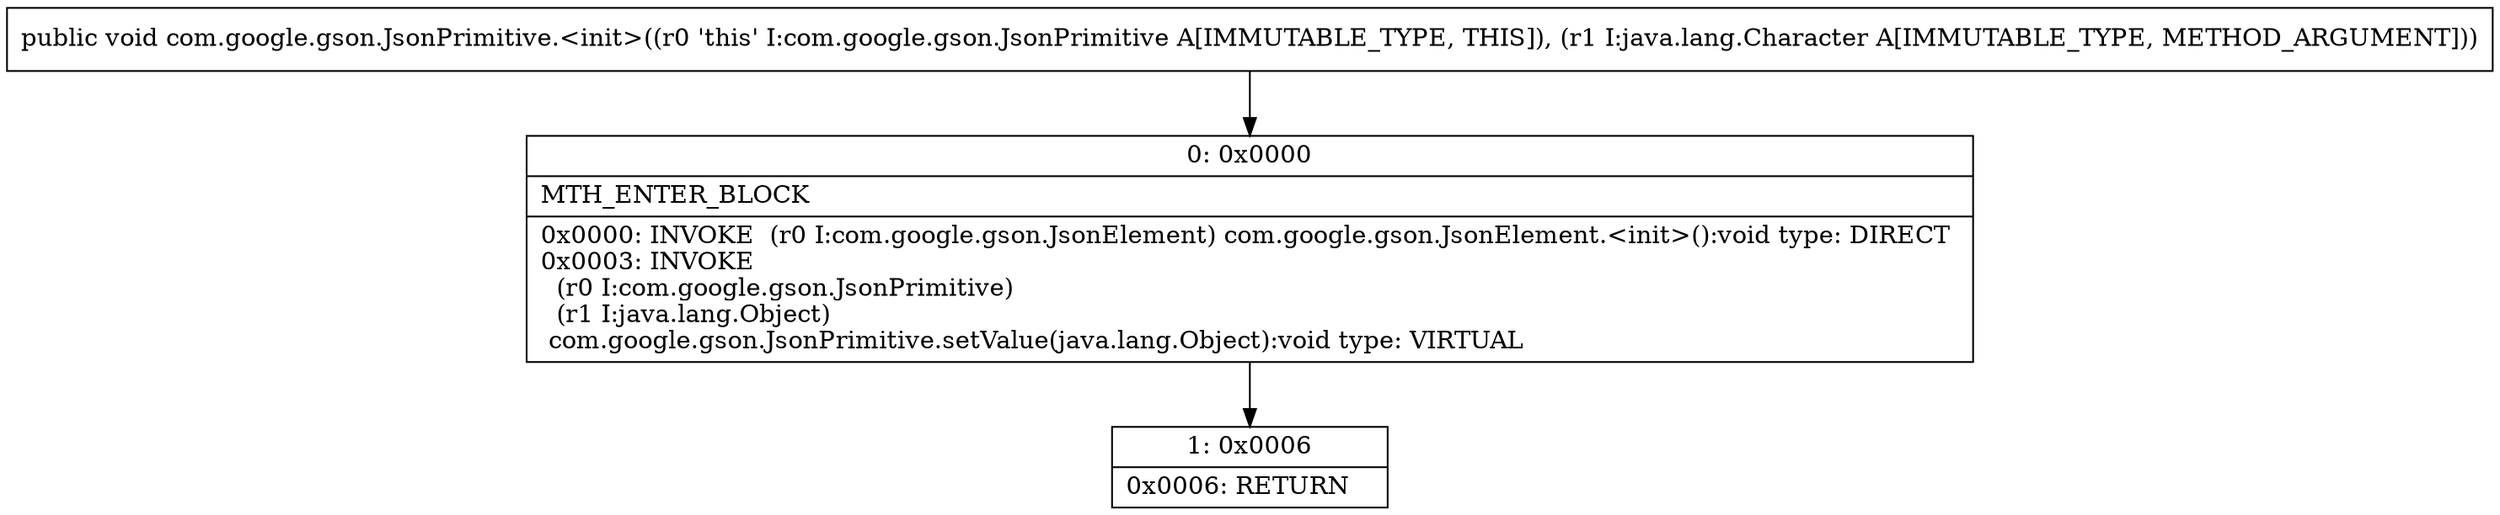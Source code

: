 digraph "CFG forcom.google.gson.JsonPrimitive.\<init\>(Ljava\/lang\/Character;)V" {
Node_0 [shape=record,label="{0\:\ 0x0000|MTH_ENTER_BLOCK\l|0x0000: INVOKE  (r0 I:com.google.gson.JsonElement) com.google.gson.JsonElement.\<init\>():void type: DIRECT \l0x0003: INVOKE  \l  (r0 I:com.google.gson.JsonPrimitive)\l  (r1 I:java.lang.Object)\l com.google.gson.JsonPrimitive.setValue(java.lang.Object):void type: VIRTUAL \l}"];
Node_1 [shape=record,label="{1\:\ 0x0006|0x0006: RETURN   \l}"];
MethodNode[shape=record,label="{public void com.google.gson.JsonPrimitive.\<init\>((r0 'this' I:com.google.gson.JsonPrimitive A[IMMUTABLE_TYPE, THIS]), (r1 I:java.lang.Character A[IMMUTABLE_TYPE, METHOD_ARGUMENT])) }"];
MethodNode -> Node_0;
Node_0 -> Node_1;
}

